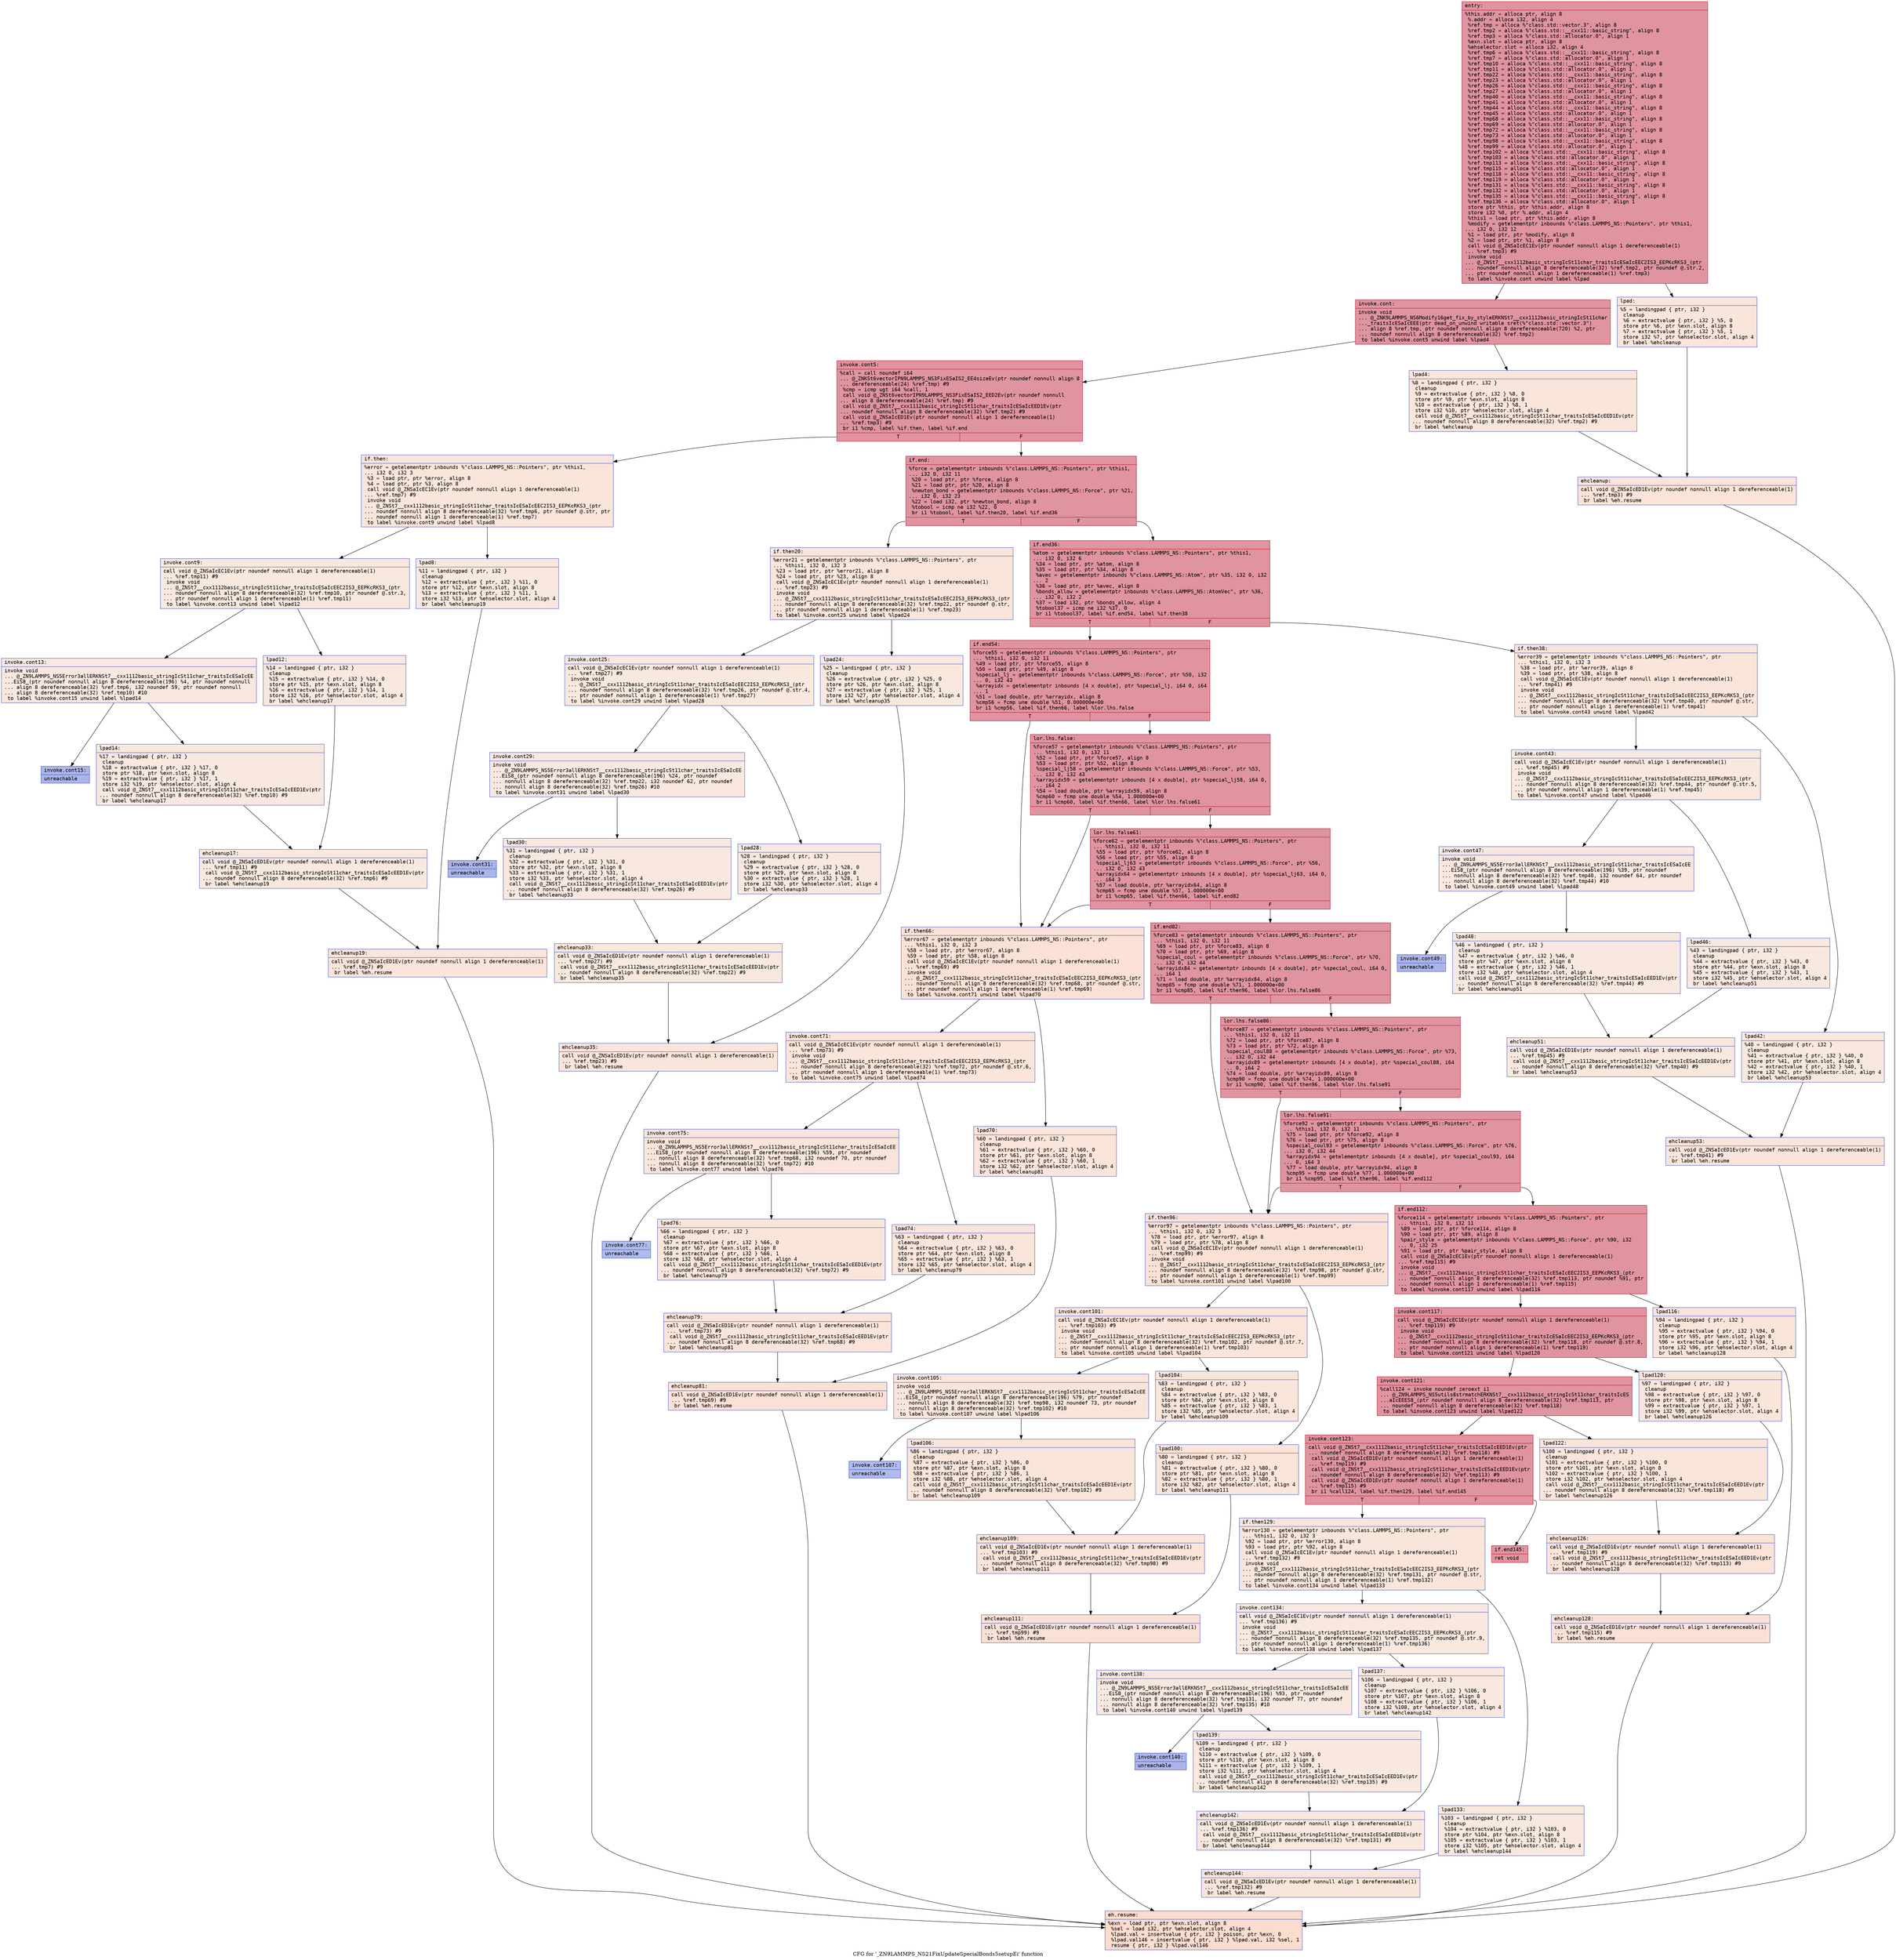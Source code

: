 digraph "CFG for '_ZN9LAMMPS_NS21FixUpdateSpecialBonds5setupEi' function" {
	label="CFG for '_ZN9LAMMPS_NS21FixUpdateSpecialBonds5setupEi' function";

	Node0x55c954ea4320 [shape=record,color="#b70d28ff", style=filled, fillcolor="#b70d2870" fontname="Courier",label="{entry:\l|  %this.addr = alloca ptr, align 8\l  %.addr = alloca i32, align 4\l  %ref.tmp = alloca %\"class.std::vector.3\", align 8\l  %ref.tmp2 = alloca %\"class.std::__cxx11::basic_string\", align 8\l  %ref.tmp3 = alloca %\"class.std::allocator.0\", align 1\l  %exn.slot = alloca ptr, align 8\l  %ehselector.slot = alloca i32, align 4\l  %ref.tmp6 = alloca %\"class.std::__cxx11::basic_string\", align 8\l  %ref.tmp7 = alloca %\"class.std::allocator.0\", align 1\l  %ref.tmp10 = alloca %\"class.std::__cxx11::basic_string\", align 8\l  %ref.tmp11 = alloca %\"class.std::allocator.0\", align 1\l  %ref.tmp22 = alloca %\"class.std::__cxx11::basic_string\", align 8\l  %ref.tmp23 = alloca %\"class.std::allocator.0\", align 1\l  %ref.tmp26 = alloca %\"class.std::__cxx11::basic_string\", align 8\l  %ref.tmp27 = alloca %\"class.std::allocator.0\", align 1\l  %ref.tmp40 = alloca %\"class.std::__cxx11::basic_string\", align 8\l  %ref.tmp41 = alloca %\"class.std::allocator.0\", align 1\l  %ref.tmp44 = alloca %\"class.std::__cxx11::basic_string\", align 8\l  %ref.tmp45 = alloca %\"class.std::allocator.0\", align 1\l  %ref.tmp68 = alloca %\"class.std::__cxx11::basic_string\", align 8\l  %ref.tmp69 = alloca %\"class.std::allocator.0\", align 1\l  %ref.tmp72 = alloca %\"class.std::__cxx11::basic_string\", align 8\l  %ref.tmp73 = alloca %\"class.std::allocator.0\", align 1\l  %ref.tmp98 = alloca %\"class.std::__cxx11::basic_string\", align 8\l  %ref.tmp99 = alloca %\"class.std::allocator.0\", align 1\l  %ref.tmp102 = alloca %\"class.std::__cxx11::basic_string\", align 8\l  %ref.tmp103 = alloca %\"class.std::allocator.0\", align 1\l  %ref.tmp113 = alloca %\"class.std::__cxx11::basic_string\", align 8\l  %ref.tmp115 = alloca %\"class.std::allocator.0\", align 1\l  %ref.tmp118 = alloca %\"class.std::__cxx11::basic_string\", align 8\l  %ref.tmp119 = alloca %\"class.std::allocator.0\", align 1\l  %ref.tmp131 = alloca %\"class.std::__cxx11::basic_string\", align 8\l  %ref.tmp132 = alloca %\"class.std::allocator.0\", align 1\l  %ref.tmp135 = alloca %\"class.std::__cxx11::basic_string\", align 8\l  %ref.tmp136 = alloca %\"class.std::allocator.0\", align 1\l  store ptr %this, ptr %this.addr, align 8\l  store i32 %0, ptr %.addr, align 4\l  %this1 = load ptr, ptr %this.addr, align 8\l  %modify = getelementptr inbounds %\"class.LAMMPS_NS::Pointers\", ptr %this1,\l... i32 0, i32 12\l  %1 = load ptr, ptr %modify, align 8\l  %2 = load ptr, ptr %1, align 8\l  call void @_ZNSaIcEC1Ev(ptr noundef nonnull align 1 dereferenceable(1)\l... %ref.tmp3) #9\l  invoke void\l... @_ZNSt7__cxx1112basic_stringIcSt11char_traitsIcESaIcEEC2IS3_EEPKcRKS3_(ptr\l... noundef nonnull align 8 dereferenceable(32) %ref.tmp2, ptr noundef @.str.2,\l... ptr noundef nonnull align 1 dereferenceable(1) %ref.tmp3)\l          to label %invoke.cont unwind label %lpad\l}"];
	Node0x55c954ea4320 -> Node0x55c954ea6330[tooltip="entry -> invoke.cont\nProbability 100.00%" ];
	Node0x55c954ea4320 -> Node0x55c954ea63b0[tooltip="entry -> lpad\nProbability 0.00%" ];
	Node0x55c954ea6330 [shape=record,color="#b70d28ff", style=filled, fillcolor="#b70d2870" fontname="Courier",label="{invoke.cont:\l|  invoke void\l... @_ZNK9LAMMPS_NS6Modify16get_fix_by_styleERKNSt7__cxx1112basic_stringIcSt11char\l..._traitsIcESaIcEEE(ptr dead_on_unwind writable sret(%\"class.std::vector.3\")\l... align 8 %ref.tmp, ptr noundef nonnull align 8 dereferenceable(720) %2, ptr\l... noundef nonnull align 8 dereferenceable(32) %ref.tmp2)\l          to label %invoke.cont5 unwind label %lpad4\l}"];
	Node0x55c954ea6330 -> Node0x55c954ea62e0[tooltip="invoke.cont -> invoke.cont5\nProbability 100.00%" ];
	Node0x55c954ea6330 -> Node0x55c954ea6710[tooltip="invoke.cont -> lpad4\nProbability 0.00%" ];
	Node0x55c954ea62e0 [shape=record,color="#b70d28ff", style=filled, fillcolor="#b70d2870" fontname="Courier",label="{invoke.cont5:\l|  %call = call noundef i64\l... @_ZNKSt6vectorIPN9LAMMPS_NS3FixESaIS2_EE4sizeEv(ptr noundef nonnull align 8\l... dereferenceable(24) %ref.tmp) #9\l  %cmp = icmp ugt i64 %call, 1\l  call void @_ZNSt6vectorIPN9LAMMPS_NS3FixESaIS2_EED2Ev(ptr noundef nonnull\l... align 8 dereferenceable(24) %ref.tmp) #9\l  call void @_ZNSt7__cxx1112basic_stringIcSt11char_traitsIcESaIcEED1Ev(ptr\l... noundef nonnull align 8 dereferenceable(32) %ref.tmp2) #9\l  call void @_ZNSaIcED1Ev(ptr noundef nonnull align 1 dereferenceable(1)\l... %ref.tmp3) #9\l  br i1 %cmp, label %if.then, label %if.end\l|{<s0>T|<s1>F}}"];
	Node0x55c954ea62e0:s0 -> Node0x55c954ea7120[tooltip="invoke.cont5 -> if.then\nProbability 0.00%" ];
	Node0x55c954ea62e0:s1 -> Node0x55c954ea71d0[tooltip="invoke.cont5 -> if.end\nProbability 100.00%" ];
	Node0x55c954ea7120 [shape=record,color="#3d50c3ff", style=filled, fillcolor="#f4c5ad70" fontname="Courier",label="{if.then:\l|  %error = getelementptr inbounds %\"class.LAMMPS_NS::Pointers\", ptr %this1,\l... i32 0, i32 3\l  %3 = load ptr, ptr %error, align 8\l  %4 = load ptr, ptr %3, align 8\l  call void @_ZNSaIcEC1Ev(ptr noundef nonnull align 1 dereferenceable(1)\l... %ref.tmp7) #9\l  invoke void\l... @_ZNSt7__cxx1112basic_stringIcSt11char_traitsIcESaIcEEC2IS3_EEPKcRKS3_(ptr\l... noundef nonnull align 8 dereferenceable(32) %ref.tmp6, ptr noundef @.str, ptr\l... noundef nonnull align 1 dereferenceable(1) %ref.tmp7)\l          to label %invoke.cont9 unwind label %lpad8\l}"];
	Node0x55c954ea7120 -> Node0x55c954ea76b0[tooltip="if.then -> invoke.cont9\nProbability 50.00%" ];
	Node0x55c954ea7120 -> Node0x55c954ea7d50[tooltip="if.then -> lpad8\nProbability 50.00%" ];
	Node0x55c954ea76b0 [shape=record,color="#3d50c3ff", style=filled, fillcolor="#f2cab570" fontname="Courier",label="{invoke.cont9:\l|  call void @_ZNSaIcEC1Ev(ptr noundef nonnull align 1 dereferenceable(1)\l... %ref.tmp11) #9\l  invoke void\l... @_ZNSt7__cxx1112basic_stringIcSt11char_traitsIcESaIcEEC2IS3_EEPKcRKS3_(ptr\l... noundef nonnull align 8 dereferenceable(32) %ref.tmp10, ptr noundef @.str.3,\l... ptr noundef nonnull align 1 dereferenceable(1) %ref.tmp11)\l          to label %invoke.cont13 unwind label %lpad12\l}"];
	Node0x55c954ea76b0 -> Node0x55c954ea80d0[tooltip="invoke.cont9 -> invoke.cont13\nProbability 50.00%" ];
	Node0x55c954ea76b0 -> Node0x55c954ea8120[tooltip="invoke.cont9 -> lpad12\nProbability 50.00%" ];
	Node0x55c954ea80d0 [shape=record,color="#3d50c3ff", style=filled, fillcolor="#f1ccb870" fontname="Courier",label="{invoke.cont13:\l|  invoke void\l... @_ZN9LAMMPS_NS5Error3allERKNSt7__cxx1112basic_stringIcSt11char_traitsIcESaIcEE\l...EiS8_(ptr noundef nonnull align 8 dereferenceable(196) %4, ptr noundef nonnull\l... align 8 dereferenceable(32) %ref.tmp6, i32 noundef 59, ptr noundef nonnull\l... align 8 dereferenceable(32) %ref.tmp10) #10\l          to label %invoke.cont15 unwind label %lpad14\l}"];
	Node0x55c954ea80d0 -> Node0x55c954ea8080[tooltip="invoke.cont13 -> invoke.cont15\nProbability 0.00%" ];
	Node0x55c954ea80d0 -> Node0x55c954ea8440[tooltip="invoke.cont13 -> lpad14\nProbability 100.00%" ];
	Node0x55c954ea8080 [shape=record,color="#3d50c3ff", style=filled, fillcolor="#4358cb70" fontname="Courier",label="{invoke.cont15:\l|  unreachable\l}"];
	Node0x55c954ea63b0 [shape=record,color="#3d50c3ff", style=filled, fillcolor="#f4c5ad70" fontname="Courier",label="{lpad:\l|  %5 = landingpad \{ ptr, i32 \}\l          cleanup\l  %6 = extractvalue \{ ptr, i32 \} %5, 0\l  store ptr %6, ptr %exn.slot, align 8\l  %7 = extractvalue \{ ptr, i32 \} %5, 1\l  store i32 %7, ptr %ehselector.slot, align 4\l  br label %ehcleanup\l}"];
	Node0x55c954ea63b0 -> Node0x55c954ea8a00[tooltip="lpad -> ehcleanup\nProbability 100.00%" ];
	Node0x55c954ea6710 [shape=record,color="#3d50c3ff", style=filled, fillcolor="#f4c5ad70" fontname="Courier",label="{lpad4:\l|  %8 = landingpad \{ ptr, i32 \}\l          cleanup\l  %9 = extractvalue \{ ptr, i32 \} %8, 0\l  store ptr %9, ptr %exn.slot, align 8\l  %10 = extractvalue \{ ptr, i32 \} %8, 1\l  store i32 %10, ptr %ehselector.slot, align 4\l  call void @_ZNSt7__cxx1112basic_stringIcSt11char_traitsIcESaIcEED1Ev(ptr\l... noundef nonnull align 8 dereferenceable(32) %ref.tmp2) #9\l  br label %ehcleanup\l}"];
	Node0x55c954ea6710 -> Node0x55c954ea8a00[tooltip="lpad4 -> ehcleanup\nProbability 100.00%" ];
	Node0x55c954ea8a00 [shape=record,color="#3d50c3ff", style=filled, fillcolor="#f6bfa670" fontname="Courier",label="{ehcleanup:\l|  call void @_ZNSaIcED1Ev(ptr noundef nonnull align 1 dereferenceable(1)\l... %ref.tmp3) #9\l  br label %eh.resume\l}"];
	Node0x55c954ea8a00 -> Node0x55c954ea8f90[tooltip="ehcleanup -> eh.resume\nProbability 100.00%" ];
	Node0x55c954ea7d50 [shape=record,color="#3d50c3ff", style=filled, fillcolor="#f2cab570" fontname="Courier",label="{lpad8:\l|  %11 = landingpad \{ ptr, i32 \}\l          cleanup\l  %12 = extractvalue \{ ptr, i32 \} %11, 0\l  store ptr %12, ptr %exn.slot, align 8\l  %13 = extractvalue \{ ptr, i32 \} %11, 1\l  store i32 %13, ptr %ehselector.slot, align 4\l  br label %ehcleanup19\l}"];
	Node0x55c954ea7d50 -> Node0x55c954ea92e0[tooltip="lpad8 -> ehcleanup19\nProbability 100.00%" ];
	Node0x55c954ea8120 [shape=record,color="#3d50c3ff", style=filled, fillcolor="#f1ccb870" fontname="Courier",label="{lpad12:\l|  %14 = landingpad \{ ptr, i32 \}\l          cleanup\l  %15 = extractvalue \{ ptr, i32 \} %14, 0\l  store ptr %15, ptr %exn.slot, align 8\l  %16 = extractvalue \{ ptr, i32 \} %14, 1\l  store i32 %16, ptr %ehselector.slot, align 4\l  br label %ehcleanup17\l}"];
	Node0x55c954ea8120 -> Node0x55c954ea9650[tooltip="lpad12 -> ehcleanup17\nProbability 100.00%" ];
	Node0x55c954ea8440 [shape=record,color="#3d50c3ff", style=filled, fillcolor="#f1ccb870" fontname="Courier",label="{lpad14:\l|  %17 = landingpad \{ ptr, i32 \}\l          cleanup\l  %18 = extractvalue \{ ptr, i32 \} %17, 0\l  store ptr %18, ptr %exn.slot, align 8\l  %19 = extractvalue \{ ptr, i32 \} %17, 1\l  store i32 %19, ptr %ehselector.slot, align 4\l  call void @_ZNSt7__cxx1112basic_stringIcSt11char_traitsIcESaIcEED1Ev(ptr\l... noundef nonnull align 8 dereferenceable(32) %ref.tmp10) #9\l  br label %ehcleanup17\l}"];
	Node0x55c954ea8440 -> Node0x55c954ea9650[tooltip="lpad14 -> ehcleanup17\nProbability 100.00%" ];
	Node0x55c954ea9650 [shape=record,color="#3d50c3ff", style=filled, fillcolor="#f2cab570" fontname="Courier",label="{ehcleanup17:\l|  call void @_ZNSaIcED1Ev(ptr noundef nonnull align 1 dereferenceable(1)\l... %ref.tmp11) #9\l  call void @_ZNSt7__cxx1112basic_stringIcSt11char_traitsIcESaIcEED1Ev(ptr\l... noundef nonnull align 8 dereferenceable(32) %ref.tmp6) #9\l  br label %ehcleanup19\l}"];
	Node0x55c954ea9650 -> Node0x55c954ea92e0[tooltip="ehcleanup17 -> ehcleanup19\nProbability 100.00%" ];
	Node0x55c954ea92e0 [shape=record,color="#3d50c3ff", style=filled, fillcolor="#f4c5ad70" fontname="Courier",label="{ehcleanup19:\l|  call void @_ZNSaIcED1Ev(ptr noundef nonnull align 1 dereferenceable(1)\l... %ref.tmp7) #9\l  br label %eh.resume\l}"];
	Node0x55c954ea92e0 -> Node0x55c954ea8f90[tooltip="ehcleanup19 -> eh.resume\nProbability 100.00%" ];
	Node0x55c954ea71d0 [shape=record,color="#b70d28ff", style=filled, fillcolor="#b70d2870" fontname="Courier",label="{if.end:\l|  %force = getelementptr inbounds %\"class.LAMMPS_NS::Pointers\", ptr %this1,\l... i32 0, i32 11\l  %20 = load ptr, ptr %force, align 8\l  %21 = load ptr, ptr %20, align 8\l  %newton_bond = getelementptr inbounds %\"class.LAMMPS_NS::Force\", ptr %21,\l... i32 0, i32 23\l  %22 = load i32, ptr %newton_bond, align 8\l  %tobool = icmp ne i32 %22, 0\l  br i1 %tobool, label %if.then20, label %if.end36\l|{<s0>T|<s1>F}}"];
	Node0x55c954ea71d0:s0 -> Node0x55c954eaa380[tooltip="if.end -> if.then20\nProbability 0.00%" ];
	Node0x55c954ea71d0:s1 -> Node0x55c954eaa400[tooltip="if.end -> if.end36\nProbability 100.00%" ];
	Node0x55c954eaa380 [shape=record,color="#3d50c3ff", style=filled, fillcolor="#f4c5ad70" fontname="Courier",label="{if.then20:\l|  %error21 = getelementptr inbounds %\"class.LAMMPS_NS::Pointers\", ptr\l... %this1, i32 0, i32 3\l  %23 = load ptr, ptr %error21, align 8\l  %24 = load ptr, ptr %23, align 8\l  call void @_ZNSaIcEC1Ev(ptr noundef nonnull align 1 dereferenceable(1)\l... %ref.tmp23) #9\l  invoke void\l... @_ZNSt7__cxx1112basic_stringIcSt11char_traitsIcESaIcEEC2IS3_EEPKcRKS3_(ptr\l... noundef nonnull align 8 dereferenceable(32) %ref.tmp22, ptr noundef @.str,\l... ptr noundef nonnull align 1 dereferenceable(1) %ref.tmp23)\l          to label %invoke.cont25 unwind label %lpad24\l}"];
	Node0x55c954eaa380 -> Node0x55c954eaa890[tooltip="if.then20 -> invoke.cont25\nProbability 50.00%" ];
	Node0x55c954eaa380 -> Node0x55c954eaa910[tooltip="if.then20 -> lpad24\nProbability 50.00%" ];
	Node0x55c954eaa890 [shape=record,color="#3d50c3ff", style=filled, fillcolor="#f2cab570" fontname="Courier",label="{invoke.cont25:\l|  call void @_ZNSaIcEC1Ev(ptr noundef nonnull align 1 dereferenceable(1)\l... %ref.tmp27) #9\l  invoke void\l... @_ZNSt7__cxx1112basic_stringIcSt11char_traitsIcESaIcEEC2IS3_EEPKcRKS3_(ptr\l... noundef nonnull align 8 dereferenceable(32) %ref.tmp26, ptr noundef @.str.4,\l... ptr noundef nonnull align 1 dereferenceable(1) %ref.tmp27)\l          to label %invoke.cont29 unwind label %lpad28\l}"];
	Node0x55c954eaa890 -> Node0x55c954eaac30[tooltip="invoke.cont25 -> invoke.cont29\nProbability 50.00%" ];
	Node0x55c954eaa890 -> Node0x55c954eaac80[tooltip="invoke.cont25 -> lpad28\nProbability 50.00%" ];
	Node0x55c954eaac30 [shape=record,color="#3d50c3ff", style=filled, fillcolor="#f1ccb870" fontname="Courier",label="{invoke.cont29:\l|  invoke void\l... @_ZN9LAMMPS_NS5Error3allERKNSt7__cxx1112basic_stringIcSt11char_traitsIcESaIcEE\l...EiS8_(ptr noundef nonnull align 8 dereferenceable(196) %24, ptr noundef\l... nonnull align 8 dereferenceable(32) %ref.tmp22, i32 noundef 62, ptr noundef\l... nonnull align 8 dereferenceable(32) %ref.tmp26) #10\l          to label %invoke.cont31 unwind label %lpad30\l}"];
	Node0x55c954eaac30 -> Node0x55c954eaabe0[tooltip="invoke.cont29 -> invoke.cont31\nProbability 0.00%" ];
	Node0x55c954eaac30 -> Node0x55c954eaafa0[tooltip="invoke.cont29 -> lpad30\nProbability 100.00%" ];
	Node0x55c954eaabe0 [shape=record,color="#3d50c3ff", style=filled, fillcolor="#4358cb70" fontname="Courier",label="{invoke.cont31:\l|  unreachable\l}"];
	Node0x55c954eaa910 [shape=record,color="#3d50c3ff", style=filled, fillcolor="#f2cab570" fontname="Courier",label="{lpad24:\l|  %25 = landingpad \{ ptr, i32 \}\l          cleanup\l  %26 = extractvalue \{ ptr, i32 \} %25, 0\l  store ptr %26, ptr %exn.slot, align 8\l  %27 = extractvalue \{ ptr, i32 \} %25, 1\l  store i32 %27, ptr %ehselector.slot, align 4\l  br label %ehcleanup35\l}"];
	Node0x55c954eaa910 -> Node0x55c954eab560[tooltip="lpad24 -> ehcleanup35\nProbability 100.00%" ];
	Node0x55c954eaac80 [shape=record,color="#3d50c3ff", style=filled, fillcolor="#f1ccb870" fontname="Courier",label="{lpad28:\l|  %28 = landingpad \{ ptr, i32 \}\l          cleanup\l  %29 = extractvalue \{ ptr, i32 \} %28, 0\l  store ptr %29, ptr %exn.slot, align 8\l  %30 = extractvalue \{ ptr, i32 \} %28, 1\l  store i32 %30, ptr %ehselector.slot, align 4\l  br label %ehcleanup33\l}"];
	Node0x55c954eaac80 -> Node0x55c954eab8b0[tooltip="lpad28 -> ehcleanup33\nProbability 100.00%" ];
	Node0x55c954eaafa0 [shape=record,color="#3d50c3ff", style=filled, fillcolor="#f1ccb870" fontname="Courier",label="{lpad30:\l|  %31 = landingpad \{ ptr, i32 \}\l          cleanup\l  %32 = extractvalue \{ ptr, i32 \} %31, 0\l  store ptr %32, ptr %exn.slot, align 8\l  %33 = extractvalue \{ ptr, i32 \} %31, 1\l  store i32 %33, ptr %ehselector.slot, align 4\l  call void @_ZNSt7__cxx1112basic_stringIcSt11char_traitsIcESaIcEED1Ev(ptr\l... noundef nonnull align 8 dereferenceable(32) %ref.tmp26) #9\l  br label %ehcleanup33\l}"];
	Node0x55c954eaafa0 -> Node0x55c954eab8b0[tooltip="lpad30 -> ehcleanup33\nProbability 100.00%" ];
	Node0x55c954eab8b0 [shape=record,color="#3d50c3ff", style=filled, fillcolor="#f2cab570" fontname="Courier",label="{ehcleanup33:\l|  call void @_ZNSaIcED1Ev(ptr noundef nonnull align 1 dereferenceable(1)\l... %ref.tmp27) #9\l  call void @_ZNSt7__cxx1112basic_stringIcSt11char_traitsIcESaIcEED1Ev(ptr\l... noundef nonnull align 8 dereferenceable(32) %ref.tmp22) #9\l  br label %ehcleanup35\l}"];
	Node0x55c954eab8b0 -> Node0x55c954eab560[tooltip="ehcleanup33 -> ehcleanup35\nProbability 100.00%" ];
	Node0x55c954eab560 [shape=record,color="#3d50c3ff", style=filled, fillcolor="#f4c5ad70" fontname="Courier",label="{ehcleanup35:\l|  call void @_ZNSaIcED1Ev(ptr noundef nonnull align 1 dereferenceable(1)\l... %ref.tmp23) #9\l  br label %eh.resume\l}"];
	Node0x55c954eab560 -> Node0x55c954ea8f90[tooltip="ehcleanup35 -> eh.resume\nProbability 100.00%" ];
	Node0x55c954eaa400 [shape=record,color="#b70d28ff", style=filled, fillcolor="#b70d2870" fontname="Courier",label="{if.end36:\l|  %atom = getelementptr inbounds %\"class.LAMMPS_NS::Pointers\", ptr %this1,\l... i32 0, i32 6\l  %34 = load ptr, ptr %atom, align 8\l  %35 = load ptr, ptr %34, align 8\l  %avec = getelementptr inbounds %\"class.LAMMPS_NS::Atom\", ptr %35, i32 0, i32\l... 2\l  %36 = load ptr, ptr %avec, align 8\l  %bonds_allow = getelementptr inbounds %\"class.LAMMPS_NS::AtomVec\", ptr %36,\l... i32 0, i32 2\l  %37 = load i32, ptr %bonds_allow, align 4\l  %tobool37 = icmp ne i32 %37, 0\l  br i1 %tobool37, label %if.end54, label %if.then38\l|{<s0>T|<s1>F}}"];
	Node0x55c954eaa400:s0 -> Node0x55c954ea2530[tooltip="if.end36 -> if.end54\nProbability 100.00%" ];
	Node0x55c954eaa400:s1 -> Node0x55c954ea25b0[tooltip="if.end36 -> if.then38\nProbability 0.00%" ];
	Node0x55c954ea25b0 [shape=record,color="#3d50c3ff", style=filled, fillcolor="#f4c5ad70" fontname="Courier",label="{if.then38:\l|  %error39 = getelementptr inbounds %\"class.LAMMPS_NS::Pointers\", ptr\l... %this1, i32 0, i32 3\l  %38 = load ptr, ptr %error39, align 8\l  %39 = load ptr, ptr %38, align 8\l  call void @_ZNSaIcEC1Ev(ptr noundef nonnull align 1 dereferenceable(1)\l... %ref.tmp41) #9\l  invoke void\l... @_ZNSt7__cxx1112basic_stringIcSt11char_traitsIcESaIcEEC2IS3_EEPKcRKS3_(ptr\l... noundef nonnull align 8 dereferenceable(32) %ref.tmp40, ptr noundef @.str,\l... ptr noundef nonnull align 1 dereferenceable(1) %ref.tmp41)\l          to label %invoke.cont43 unwind label %lpad42\l}"];
	Node0x55c954ea25b0 -> Node0x55c954eadc30[tooltip="if.then38 -> invoke.cont43\nProbability 50.00%" ];
	Node0x55c954ea25b0 -> Node0x55c954eadcb0[tooltip="if.then38 -> lpad42\nProbability 50.00%" ];
	Node0x55c954eadc30 [shape=record,color="#3d50c3ff", style=filled, fillcolor="#f2cab570" fontname="Courier",label="{invoke.cont43:\l|  call void @_ZNSaIcEC1Ev(ptr noundef nonnull align 1 dereferenceable(1)\l... %ref.tmp45) #9\l  invoke void\l... @_ZNSt7__cxx1112basic_stringIcSt11char_traitsIcESaIcEEC2IS3_EEPKcRKS3_(ptr\l... noundef nonnull align 8 dereferenceable(32) %ref.tmp44, ptr noundef @.str.5,\l... ptr noundef nonnull align 1 dereferenceable(1) %ref.tmp45)\l          to label %invoke.cont47 unwind label %lpad46\l}"];
	Node0x55c954eadc30 -> Node0x55c954eadfd0[tooltip="invoke.cont43 -> invoke.cont47\nProbability 50.00%" ];
	Node0x55c954eadc30 -> Node0x55c954eae020[tooltip="invoke.cont43 -> lpad46\nProbability 50.00%" ];
	Node0x55c954eadfd0 [shape=record,color="#3d50c3ff", style=filled, fillcolor="#f1ccb870" fontname="Courier",label="{invoke.cont47:\l|  invoke void\l... @_ZN9LAMMPS_NS5Error3allERKNSt7__cxx1112basic_stringIcSt11char_traitsIcESaIcEE\l...EiS8_(ptr noundef nonnull align 8 dereferenceable(196) %39, ptr noundef\l... nonnull align 8 dereferenceable(32) %ref.tmp40, i32 noundef 64, ptr noundef\l... nonnull align 8 dereferenceable(32) %ref.tmp44) #10\l          to label %invoke.cont49 unwind label %lpad48\l}"];
	Node0x55c954eadfd0 -> Node0x55c954eadf80[tooltip="invoke.cont47 -> invoke.cont49\nProbability 0.00%" ];
	Node0x55c954eadfd0 -> Node0x55c954eae2e0[tooltip="invoke.cont47 -> lpad48\nProbability 100.00%" ];
	Node0x55c954eadf80 [shape=record,color="#3d50c3ff", style=filled, fillcolor="#4358cb70" fontname="Courier",label="{invoke.cont49:\l|  unreachable\l}"];
	Node0x55c954eadcb0 [shape=record,color="#3d50c3ff", style=filled, fillcolor="#f2cab570" fontname="Courier",label="{lpad42:\l|  %40 = landingpad \{ ptr, i32 \}\l          cleanup\l  %41 = extractvalue \{ ptr, i32 \} %40, 0\l  store ptr %41, ptr %exn.slot, align 8\l  %42 = extractvalue \{ ptr, i32 \} %40, 1\l  store i32 %42, ptr %ehselector.slot, align 4\l  br label %ehcleanup53\l}"];
	Node0x55c954eadcb0 -> Node0x55c954eae8a0[tooltip="lpad42 -> ehcleanup53\nProbability 100.00%" ];
	Node0x55c954eae020 [shape=record,color="#3d50c3ff", style=filled, fillcolor="#f1ccb870" fontname="Courier",label="{lpad46:\l|  %43 = landingpad \{ ptr, i32 \}\l          cleanup\l  %44 = extractvalue \{ ptr, i32 \} %43, 0\l  store ptr %44, ptr %exn.slot, align 8\l  %45 = extractvalue \{ ptr, i32 \} %43, 1\l  store i32 %45, ptr %ehselector.slot, align 4\l  br label %ehcleanup51\l}"];
	Node0x55c954eae020 -> Node0x55c954eaebf0[tooltip="lpad46 -> ehcleanup51\nProbability 100.00%" ];
	Node0x55c954eae2e0 [shape=record,color="#3d50c3ff", style=filled, fillcolor="#f1ccb870" fontname="Courier",label="{lpad48:\l|  %46 = landingpad \{ ptr, i32 \}\l          cleanup\l  %47 = extractvalue \{ ptr, i32 \} %46, 0\l  store ptr %47, ptr %exn.slot, align 8\l  %48 = extractvalue \{ ptr, i32 \} %46, 1\l  store i32 %48, ptr %ehselector.slot, align 4\l  call void @_ZNSt7__cxx1112basic_stringIcSt11char_traitsIcESaIcEED1Ev(ptr\l... noundef nonnull align 8 dereferenceable(32) %ref.tmp44) #9\l  br label %ehcleanup51\l}"];
	Node0x55c954eae2e0 -> Node0x55c954eaebf0[tooltip="lpad48 -> ehcleanup51\nProbability 100.00%" ];
	Node0x55c954eaebf0 [shape=record,color="#3d50c3ff", style=filled, fillcolor="#f2cab570" fontname="Courier",label="{ehcleanup51:\l|  call void @_ZNSaIcED1Ev(ptr noundef nonnull align 1 dereferenceable(1)\l... %ref.tmp45) #9\l  call void @_ZNSt7__cxx1112basic_stringIcSt11char_traitsIcESaIcEED1Ev(ptr\l... noundef nonnull align 8 dereferenceable(32) %ref.tmp40) #9\l  br label %ehcleanup53\l}"];
	Node0x55c954eaebf0 -> Node0x55c954eae8a0[tooltip="ehcleanup51 -> ehcleanup53\nProbability 100.00%" ];
	Node0x55c954eae8a0 [shape=record,color="#3d50c3ff", style=filled, fillcolor="#f4c5ad70" fontname="Courier",label="{ehcleanup53:\l|  call void @_ZNSaIcED1Ev(ptr noundef nonnull align 1 dereferenceable(1)\l... %ref.tmp41) #9\l  br label %eh.resume\l}"];
	Node0x55c954eae8a0 -> Node0x55c954ea8f90[tooltip="ehcleanup53 -> eh.resume\nProbability 100.00%" ];
	Node0x55c954ea2530 [shape=record,color="#b70d28ff", style=filled, fillcolor="#b70d2870" fontname="Courier",label="{if.end54:\l|  %force55 = getelementptr inbounds %\"class.LAMMPS_NS::Pointers\", ptr\l... %this1, i32 0, i32 11\l  %49 = load ptr, ptr %force55, align 8\l  %50 = load ptr, ptr %49, align 8\l  %special_lj = getelementptr inbounds %\"class.LAMMPS_NS::Force\", ptr %50, i32\l... 0, i32 43\l  %arrayidx = getelementptr inbounds [4 x double], ptr %special_lj, i64 0, i64\l... 1\l  %51 = load double, ptr %arrayidx, align 8\l  %cmp56 = fcmp une double %51, 0.000000e+00\l  br i1 %cmp56, label %if.then66, label %lor.lhs.false\l|{<s0>T|<s1>F}}"];
	Node0x55c954ea2530:s0 -> Node0x55c954eb0c30[tooltip="if.end54 -> if.then66\nProbability 0.00%" ];
	Node0x55c954ea2530:s1 -> Node0x55c954eb0cb0[tooltip="if.end54 -> lor.lhs.false\nProbability 100.00%" ];
	Node0x55c954eb0cb0 [shape=record,color="#b70d28ff", style=filled, fillcolor="#b70d2870" fontname="Courier",label="{lor.lhs.false:\l|  %force57 = getelementptr inbounds %\"class.LAMMPS_NS::Pointers\", ptr\l... %this1, i32 0, i32 11\l  %52 = load ptr, ptr %force57, align 8\l  %53 = load ptr, ptr %52, align 8\l  %special_lj58 = getelementptr inbounds %\"class.LAMMPS_NS::Force\", ptr %53,\l... i32 0, i32 43\l  %arrayidx59 = getelementptr inbounds [4 x double], ptr %special_lj58, i64 0,\l... i64 2\l  %54 = load double, ptr %arrayidx59, align 8\l  %cmp60 = fcmp une double %54, 1.000000e+00\l  br i1 %cmp60, label %if.then66, label %lor.lhs.false61\l|{<s0>T|<s1>F}}"];
	Node0x55c954eb0cb0:s0 -> Node0x55c954eb0c30[tooltip="lor.lhs.false -> if.then66\nProbability 0.00%" ];
	Node0x55c954eb0cb0:s1 -> Node0x55c954ea7730[tooltip="lor.lhs.false -> lor.lhs.false61\nProbability 100.00%" ];
	Node0x55c954ea7730 [shape=record,color="#b70d28ff", style=filled, fillcolor="#b70d2870" fontname="Courier",label="{lor.lhs.false61:\l|  %force62 = getelementptr inbounds %\"class.LAMMPS_NS::Pointers\", ptr\l... %this1, i32 0, i32 11\l  %55 = load ptr, ptr %force62, align 8\l  %56 = load ptr, ptr %55, align 8\l  %special_lj63 = getelementptr inbounds %\"class.LAMMPS_NS::Force\", ptr %56,\l... i32 0, i32 43\l  %arrayidx64 = getelementptr inbounds [4 x double], ptr %special_lj63, i64 0,\l... i64 3\l  %57 = load double, ptr %arrayidx64, align 8\l  %cmp65 = fcmp une double %57, 1.000000e+00\l  br i1 %cmp65, label %if.then66, label %if.end82\l|{<s0>T|<s1>F}}"];
	Node0x55c954ea7730:s0 -> Node0x55c954eb0c30[tooltip="lor.lhs.false61 -> if.then66\nProbability 0.00%" ];
	Node0x55c954ea7730:s1 -> Node0x55c954ea7cf0[tooltip="lor.lhs.false61 -> if.end82\nProbability 100.00%" ];
	Node0x55c954eb0c30 [shape=record,color="#3d50c3ff", style=filled, fillcolor="#f7bca170" fontname="Courier",label="{if.then66:\l|  %error67 = getelementptr inbounds %\"class.LAMMPS_NS::Pointers\", ptr\l... %this1, i32 0, i32 3\l  %58 = load ptr, ptr %error67, align 8\l  %59 = load ptr, ptr %58, align 8\l  call void @_ZNSaIcEC1Ev(ptr noundef nonnull align 1 dereferenceable(1)\l... %ref.tmp69) #9\l  invoke void\l... @_ZNSt7__cxx1112basic_stringIcSt11char_traitsIcESaIcEEC2IS3_EEPKcRKS3_(ptr\l... noundef nonnull align 8 dereferenceable(32) %ref.tmp68, ptr noundef @.str,\l... ptr noundef nonnull align 1 dereferenceable(1) %ref.tmp69)\l          to label %invoke.cont71 unwind label %lpad70\l}"];
	Node0x55c954eb0c30 -> Node0x55c954eb2400[tooltip="if.then66 -> invoke.cont71\nProbability 50.00%" ];
	Node0x55c954eb0c30 -> Node0x55c954eb2480[tooltip="if.then66 -> lpad70\nProbability 50.00%" ];
	Node0x55c954eb2400 [shape=record,color="#3d50c3ff", style=filled, fillcolor="#f5c1a970" fontname="Courier",label="{invoke.cont71:\l|  call void @_ZNSaIcEC1Ev(ptr noundef nonnull align 1 dereferenceable(1)\l... %ref.tmp73) #9\l  invoke void\l... @_ZNSt7__cxx1112basic_stringIcSt11char_traitsIcESaIcEEC2IS3_EEPKcRKS3_(ptr\l... noundef nonnull align 8 dereferenceable(32) %ref.tmp72, ptr noundef @.str.6,\l... ptr noundef nonnull align 1 dereferenceable(1) %ref.tmp73)\l          to label %invoke.cont75 unwind label %lpad74\l}"];
	Node0x55c954eb2400 -> Node0x55c954eb27a0[tooltip="invoke.cont71 -> invoke.cont75\nProbability 50.00%" ];
	Node0x55c954eb2400 -> Node0x55c954eb27f0[tooltip="invoke.cont71 -> lpad74\nProbability 50.00%" ];
	Node0x55c954eb27a0 [shape=record,color="#3d50c3ff", style=filled, fillcolor="#f4c5ad70" fontname="Courier",label="{invoke.cont75:\l|  invoke void\l... @_ZN9LAMMPS_NS5Error3allERKNSt7__cxx1112basic_stringIcSt11char_traitsIcESaIcEE\l...EiS8_(ptr noundef nonnull align 8 dereferenceable(196) %59, ptr noundef\l... nonnull align 8 dereferenceable(32) %ref.tmp68, i32 noundef 70, ptr noundef\l... nonnull align 8 dereferenceable(32) %ref.tmp72) #10\l          to label %invoke.cont77 unwind label %lpad76\l}"];
	Node0x55c954eb27a0 -> Node0x55c954eb2750[tooltip="invoke.cont75 -> invoke.cont77\nProbability 0.00%" ];
	Node0x55c954eb27a0 -> Node0x55c954eb2ab0[tooltip="invoke.cont75 -> lpad76\nProbability 100.00%" ];
	Node0x55c954eb2750 [shape=record,color="#3d50c3ff", style=filled, fillcolor="#4c66d670" fontname="Courier",label="{invoke.cont77:\l|  unreachable\l}"];
	Node0x55c954eb2480 [shape=record,color="#3d50c3ff", style=filled, fillcolor="#f5c1a970" fontname="Courier",label="{lpad70:\l|  %60 = landingpad \{ ptr, i32 \}\l          cleanup\l  %61 = extractvalue \{ ptr, i32 \} %60, 0\l  store ptr %61, ptr %exn.slot, align 8\l  %62 = extractvalue \{ ptr, i32 \} %60, 1\l  store i32 %62, ptr %ehselector.slot, align 4\l  br label %ehcleanup81\l}"];
	Node0x55c954eb2480 -> Node0x55c954eb3070[tooltip="lpad70 -> ehcleanup81\nProbability 100.00%" ];
	Node0x55c954eb27f0 [shape=record,color="#3d50c3ff", style=filled, fillcolor="#f4c5ad70" fontname="Courier",label="{lpad74:\l|  %63 = landingpad \{ ptr, i32 \}\l          cleanup\l  %64 = extractvalue \{ ptr, i32 \} %63, 0\l  store ptr %64, ptr %exn.slot, align 8\l  %65 = extractvalue \{ ptr, i32 \} %63, 1\l  store i32 %65, ptr %ehselector.slot, align 4\l  br label %ehcleanup79\l}"];
	Node0x55c954eb27f0 -> Node0x55c954eb33c0[tooltip="lpad74 -> ehcleanup79\nProbability 100.00%" ];
	Node0x55c954eb2ab0 [shape=record,color="#3d50c3ff", style=filled, fillcolor="#f4c5ad70" fontname="Courier",label="{lpad76:\l|  %66 = landingpad \{ ptr, i32 \}\l          cleanup\l  %67 = extractvalue \{ ptr, i32 \} %66, 0\l  store ptr %67, ptr %exn.slot, align 8\l  %68 = extractvalue \{ ptr, i32 \} %66, 1\l  store i32 %68, ptr %ehselector.slot, align 4\l  call void @_ZNSt7__cxx1112basic_stringIcSt11char_traitsIcESaIcEED1Ev(ptr\l... noundef nonnull align 8 dereferenceable(32) %ref.tmp72) #9\l  br label %ehcleanup79\l}"];
	Node0x55c954eb2ab0 -> Node0x55c954eb33c0[tooltip="lpad76 -> ehcleanup79\nProbability 100.00%" ];
	Node0x55c954eb33c0 [shape=record,color="#3d50c3ff", style=filled, fillcolor="#f5c1a970" fontname="Courier",label="{ehcleanup79:\l|  call void @_ZNSaIcED1Ev(ptr noundef nonnull align 1 dereferenceable(1)\l... %ref.tmp73) #9\l  call void @_ZNSt7__cxx1112basic_stringIcSt11char_traitsIcESaIcEED1Ev(ptr\l... noundef nonnull align 8 dereferenceable(32) %ref.tmp68) #9\l  br label %ehcleanup81\l}"];
	Node0x55c954eb33c0 -> Node0x55c954eb3070[tooltip="ehcleanup79 -> ehcleanup81\nProbability 100.00%" ];
	Node0x55c954eb3070 [shape=record,color="#3d50c3ff", style=filled, fillcolor="#f7bca170" fontname="Courier",label="{ehcleanup81:\l|  call void @_ZNSaIcED1Ev(ptr noundef nonnull align 1 dereferenceable(1)\l... %ref.tmp69) #9\l  br label %eh.resume\l}"];
	Node0x55c954eb3070 -> Node0x55c954ea8f90[tooltip="ehcleanup81 -> eh.resume\nProbability 100.00%" ];
	Node0x55c954ea7cf0 [shape=record,color="#b70d28ff", style=filled, fillcolor="#b70d2870" fontname="Courier",label="{if.end82:\l|  %force83 = getelementptr inbounds %\"class.LAMMPS_NS::Pointers\", ptr\l... %this1, i32 0, i32 11\l  %69 = load ptr, ptr %force83, align 8\l  %70 = load ptr, ptr %69, align 8\l  %special_coul = getelementptr inbounds %\"class.LAMMPS_NS::Force\", ptr %70,\l... i32 0, i32 44\l  %arrayidx84 = getelementptr inbounds [4 x double], ptr %special_coul, i64 0,\l... i64 1\l  %71 = load double, ptr %arrayidx84, align 8\l  %cmp85 = fcmp une double %71, 1.000000e+00\l  br i1 %cmp85, label %if.then96, label %lor.lhs.false86\l|{<s0>T|<s1>F}}"];
	Node0x55c954ea7cf0:s0 -> Node0x55c954eb41b0[tooltip="if.end82 -> if.then96\nProbability 0.00%" ];
	Node0x55c954ea7cf0:s1 -> Node0x55c954eb4230[tooltip="if.end82 -> lor.lhs.false86\nProbability 100.00%" ];
	Node0x55c954eb4230 [shape=record,color="#b70d28ff", style=filled, fillcolor="#b70d2870" fontname="Courier",label="{lor.lhs.false86:\l|  %force87 = getelementptr inbounds %\"class.LAMMPS_NS::Pointers\", ptr\l... %this1, i32 0, i32 11\l  %72 = load ptr, ptr %force87, align 8\l  %73 = load ptr, ptr %72, align 8\l  %special_coul88 = getelementptr inbounds %\"class.LAMMPS_NS::Force\", ptr %73,\l... i32 0, i32 44\l  %arrayidx89 = getelementptr inbounds [4 x double], ptr %special_coul88, i64\l... 0, i64 2\l  %74 = load double, ptr %arrayidx89, align 8\l  %cmp90 = fcmp une double %74, 1.000000e+00\l  br i1 %cmp90, label %if.then96, label %lor.lhs.false91\l|{<s0>T|<s1>F}}"];
	Node0x55c954eb4230:s0 -> Node0x55c954eb41b0[tooltip="lor.lhs.false86 -> if.then96\nProbability 0.00%" ];
	Node0x55c954eb4230:s1 -> Node0x55c954eb4850[tooltip="lor.lhs.false86 -> lor.lhs.false91\nProbability 100.00%" ];
	Node0x55c954eb4850 [shape=record,color="#b70d28ff", style=filled, fillcolor="#b70d2870" fontname="Courier",label="{lor.lhs.false91:\l|  %force92 = getelementptr inbounds %\"class.LAMMPS_NS::Pointers\", ptr\l... %this1, i32 0, i32 11\l  %75 = load ptr, ptr %force92, align 8\l  %76 = load ptr, ptr %75, align 8\l  %special_coul93 = getelementptr inbounds %\"class.LAMMPS_NS::Force\", ptr %76,\l... i32 0, i32 44\l  %arrayidx94 = getelementptr inbounds [4 x double], ptr %special_coul93, i64\l... 0, i64 3\l  %77 = load double, ptr %arrayidx94, align 8\l  %cmp95 = fcmp une double %77, 1.000000e+00\l  br i1 %cmp95, label %if.then96, label %if.end112\l|{<s0>T|<s1>F}}"];
	Node0x55c954eb4850:s0 -> Node0x55c954eb41b0[tooltip="lor.lhs.false91 -> if.then96\nProbability 0.00%" ];
	Node0x55c954eb4850:s1 -> Node0x55c954eb4e70[tooltip="lor.lhs.false91 -> if.end112\nProbability 100.00%" ];
	Node0x55c954eb41b0 [shape=record,color="#3d50c3ff", style=filled, fillcolor="#f7bca170" fontname="Courier",label="{if.then96:\l|  %error97 = getelementptr inbounds %\"class.LAMMPS_NS::Pointers\", ptr\l... %this1, i32 0, i32 3\l  %78 = load ptr, ptr %error97, align 8\l  %79 = load ptr, ptr %78, align 8\l  call void @_ZNSaIcEC1Ev(ptr noundef nonnull align 1 dereferenceable(1)\l... %ref.tmp99) #9\l  invoke void\l... @_ZNSt7__cxx1112basic_stringIcSt11char_traitsIcESaIcEEC2IS3_EEPKcRKS3_(ptr\l... noundef nonnull align 8 dereferenceable(32) %ref.tmp98, ptr noundef @.str,\l... ptr noundef nonnull align 1 dereferenceable(1) %ref.tmp99)\l          to label %invoke.cont101 unwind label %lpad100\l}"];
	Node0x55c954eb41b0 -> Node0x55c954eb5300[tooltip="if.then96 -> invoke.cont101\nProbability 50.00%" ];
	Node0x55c954eb41b0 -> Node0x55c954eb5380[tooltip="if.then96 -> lpad100\nProbability 50.00%" ];
	Node0x55c954eb5300 [shape=record,color="#3d50c3ff", style=filled, fillcolor="#f5c1a970" fontname="Courier",label="{invoke.cont101:\l|  call void @_ZNSaIcEC1Ev(ptr noundef nonnull align 1 dereferenceable(1)\l... %ref.tmp103) #9\l  invoke void\l... @_ZNSt7__cxx1112basic_stringIcSt11char_traitsIcESaIcEEC2IS3_EEPKcRKS3_(ptr\l... noundef nonnull align 8 dereferenceable(32) %ref.tmp102, ptr noundef @.str.7,\l... ptr noundef nonnull align 1 dereferenceable(1) %ref.tmp103)\l          to label %invoke.cont105 unwind label %lpad104\l}"];
	Node0x55c954eb5300 -> Node0x55c954eb56a0[tooltip="invoke.cont101 -> invoke.cont105\nProbability 50.00%" ];
	Node0x55c954eb5300 -> Node0x55c954eb56f0[tooltip="invoke.cont101 -> lpad104\nProbability 50.00%" ];
	Node0x55c954eb56a0 [shape=record,color="#3d50c3ff", style=filled, fillcolor="#f4c5ad70" fontname="Courier",label="{invoke.cont105:\l|  invoke void\l... @_ZN9LAMMPS_NS5Error3allERKNSt7__cxx1112basic_stringIcSt11char_traitsIcESaIcEE\l...EiS8_(ptr noundef nonnull align 8 dereferenceable(196) %79, ptr noundef\l... nonnull align 8 dereferenceable(32) %ref.tmp98, i32 noundef 73, ptr noundef\l... nonnull align 8 dereferenceable(32) %ref.tmp102) #10\l          to label %invoke.cont107 unwind label %lpad106\l}"];
	Node0x55c954eb56a0 -> Node0x55c954eb5650[tooltip="invoke.cont105 -> invoke.cont107\nProbability 0.00%" ];
	Node0x55c954eb56a0 -> Node0x55c954eb59b0[tooltip="invoke.cont105 -> lpad106\nProbability 100.00%" ];
	Node0x55c954eb5650 [shape=record,color="#3d50c3ff", style=filled, fillcolor="#4c66d670" fontname="Courier",label="{invoke.cont107:\l|  unreachable\l}"];
	Node0x55c954eb5380 [shape=record,color="#3d50c3ff", style=filled, fillcolor="#f5c1a970" fontname="Courier",label="{lpad100:\l|  %80 = landingpad \{ ptr, i32 \}\l          cleanup\l  %81 = extractvalue \{ ptr, i32 \} %80, 0\l  store ptr %81, ptr %exn.slot, align 8\l  %82 = extractvalue \{ ptr, i32 \} %80, 1\l  store i32 %82, ptr %ehselector.slot, align 4\l  br label %ehcleanup111\l}"];
	Node0x55c954eb5380 -> Node0x55c954eb5f70[tooltip="lpad100 -> ehcleanup111\nProbability 100.00%" ];
	Node0x55c954eb56f0 [shape=record,color="#3d50c3ff", style=filled, fillcolor="#f4c5ad70" fontname="Courier",label="{lpad104:\l|  %83 = landingpad \{ ptr, i32 \}\l          cleanup\l  %84 = extractvalue \{ ptr, i32 \} %83, 0\l  store ptr %84, ptr %exn.slot, align 8\l  %85 = extractvalue \{ ptr, i32 \} %83, 1\l  store i32 %85, ptr %ehselector.slot, align 4\l  br label %ehcleanup109\l}"];
	Node0x55c954eb56f0 -> Node0x55c954eb62c0[tooltip="lpad104 -> ehcleanup109\nProbability 100.00%" ];
	Node0x55c954eb59b0 [shape=record,color="#3d50c3ff", style=filled, fillcolor="#f4c5ad70" fontname="Courier",label="{lpad106:\l|  %86 = landingpad \{ ptr, i32 \}\l          cleanup\l  %87 = extractvalue \{ ptr, i32 \} %86, 0\l  store ptr %87, ptr %exn.slot, align 8\l  %88 = extractvalue \{ ptr, i32 \} %86, 1\l  store i32 %88, ptr %ehselector.slot, align 4\l  call void @_ZNSt7__cxx1112basic_stringIcSt11char_traitsIcESaIcEED1Ev(ptr\l... noundef nonnull align 8 dereferenceable(32) %ref.tmp102) #9\l  br label %ehcleanup109\l}"];
	Node0x55c954eb59b0 -> Node0x55c954eb62c0[tooltip="lpad106 -> ehcleanup109\nProbability 100.00%" ];
	Node0x55c954eb62c0 [shape=record,color="#3d50c3ff", style=filled, fillcolor="#f5c1a970" fontname="Courier",label="{ehcleanup109:\l|  call void @_ZNSaIcED1Ev(ptr noundef nonnull align 1 dereferenceable(1)\l... %ref.tmp103) #9\l  call void @_ZNSt7__cxx1112basic_stringIcSt11char_traitsIcESaIcEED1Ev(ptr\l... noundef nonnull align 8 dereferenceable(32) %ref.tmp98) #9\l  br label %ehcleanup111\l}"];
	Node0x55c954eb62c0 -> Node0x55c954eb5f70[tooltip="ehcleanup109 -> ehcleanup111\nProbability 100.00%" ];
	Node0x55c954eb5f70 [shape=record,color="#3d50c3ff", style=filled, fillcolor="#f7bca170" fontname="Courier",label="{ehcleanup111:\l|  call void @_ZNSaIcED1Ev(ptr noundef nonnull align 1 dereferenceable(1)\l... %ref.tmp99) #9\l  br label %eh.resume\l}"];
	Node0x55c954eb5f70 -> Node0x55c954ea8f90[tooltip="ehcleanup111 -> eh.resume\nProbability 100.00%" ];
	Node0x55c954eb4e70 [shape=record,color="#b70d28ff", style=filled, fillcolor="#b70d2870" fontname="Courier",label="{if.end112:\l|  %force114 = getelementptr inbounds %\"class.LAMMPS_NS::Pointers\", ptr\l... %this1, i32 0, i32 11\l  %89 = load ptr, ptr %force114, align 8\l  %90 = load ptr, ptr %89, align 8\l  %pair_style = getelementptr inbounds %\"class.LAMMPS_NS::Force\", ptr %90, i32\l... 0, i32 25\l  %91 = load ptr, ptr %pair_style, align 8\l  call void @_ZNSaIcEC1Ev(ptr noundef nonnull align 1 dereferenceable(1)\l... %ref.tmp115) #9\l  invoke void\l... @_ZNSt7__cxx1112basic_stringIcSt11char_traitsIcESaIcEEC2IS3_EEPKcRKS3_(ptr\l... noundef nonnull align 8 dereferenceable(32) %ref.tmp113, ptr noundef %91, ptr\l... noundef nonnull align 1 dereferenceable(1) %ref.tmp115)\l          to label %invoke.cont117 unwind label %lpad116\l}"];
	Node0x55c954eb4e70 -> Node0x55c954eb70a0[tooltip="if.end112 -> invoke.cont117\nProbability 100.00%" ];
	Node0x55c954eb4e70 -> Node0x55c954eb7120[tooltip="if.end112 -> lpad116\nProbability 0.00%" ];
	Node0x55c954eb70a0 [shape=record,color="#b70d28ff", style=filled, fillcolor="#b70d2870" fontname="Courier",label="{invoke.cont117:\l|  call void @_ZNSaIcEC1Ev(ptr noundef nonnull align 1 dereferenceable(1)\l... %ref.tmp119) #9\l  invoke void\l... @_ZNSt7__cxx1112basic_stringIcSt11char_traitsIcESaIcEEC2IS3_EEPKcRKS3_(ptr\l... noundef nonnull align 8 dereferenceable(32) %ref.tmp118, ptr noundef @.str.8,\l... ptr noundef nonnull align 1 dereferenceable(1) %ref.tmp119)\l          to label %invoke.cont121 unwind label %lpad120\l}"];
	Node0x55c954eb70a0 -> Node0x55c954eb7440[tooltip="invoke.cont117 -> invoke.cont121\nProbability 100.00%" ];
	Node0x55c954eb70a0 -> Node0x55c954eb7490[tooltip="invoke.cont117 -> lpad120\nProbability 0.00%" ];
	Node0x55c954eb7440 [shape=record,color="#b70d28ff", style=filled, fillcolor="#b70d2870" fontname="Courier",label="{invoke.cont121:\l|  %call124 = invoke noundef zeroext i1\l... @_ZN9LAMMPS_NS5utils8strmatchERKNSt7__cxx1112basic_stringIcSt11char_traitsIcES\l...aIcEEES8_(ptr noundef nonnull align 8 dereferenceable(32) %ref.tmp113, ptr\l... noundef nonnull align 8 dereferenceable(32) %ref.tmp118)\l          to label %invoke.cont123 unwind label %lpad122\l}"];
	Node0x55c954eb7440 -> Node0x55c954eb73f0[tooltip="invoke.cont121 -> invoke.cont123\nProbability 100.00%" ];
	Node0x55c954eb7440 -> Node0x55c954eb76c0[tooltip="invoke.cont121 -> lpad122\nProbability 0.00%" ];
	Node0x55c954eb73f0 [shape=record,color="#b70d28ff", style=filled, fillcolor="#b70d2870" fontname="Courier",label="{invoke.cont123:\l|  call void @_ZNSt7__cxx1112basic_stringIcSt11char_traitsIcESaIcEED1Ev(ptr\l... noundef nonnull align 8 dereferenceable(32) %ref.tmp118) #9\l  call void @_ZNSaIcED1Ev(ptr noundef nonnull align 1 dereferenceable(1)\l... %ref.tmp119) #9\l  call void @_ZNSt7__cxx1112basic_stringIcSt11char_traitsIcESaIcEED1Ev(ptr\l... noundef nonnull align 8 dereferenceable(32) %ref.tmp113) #9\l  call void @_ZNSaIcED1Ev(ptr noundef nonnull align 1 dereferenceable(1)\l... %ref.tmp115) #9\l  br i1 %call124, label %if.then129, label %if.end145\l|{<s0>T|<s1>F}}"];
	Node0x55c954eb73f0:s0 -> Node0x55c954eb7eb0[tooltip="invoke.cont123 -> if.then129\nProbability 0.00%" ];
	Node0x55c954eb73f0:s1 -> Node0x55c954eb7f30[tooltip="invoke.cont123 -> if.end145\nProbability 100.00%" ];
	Node0x55c954eb7eb0 [shape=record,color="#3d50c3ff", style=filled, fillcolor="#f4c5ad70" fontname="Courier",label="{if.then129:\l|  %error130 = getelementptr inbounds %\"class.LAMMPS_NS::Pointers\", ptr\l... %this1, i32 0, i32 3\l  %92 = load ptr, ptr %error130, align 8\l  %93 = load ptr, ptr %92, align 8\l  call void @_ZNSaIcEC1Ev(ptr noundef nonnull align 1 dereferenceable(1)\l... %ref.tmp132) #9\l  invoke void\l... @_ZNSt7__cxx1112basic_stringIcSt11char_traitsIcESaIcEEC2IS3_EEPKcRKS3_(ptr\l... noundef nonnull align 8 dereferenceable(32) %ref.tmp131, ptr noundef @.str,\l... ptr noundef nonnull align 1 dereferenceable(1) %ref.tmp132)\l          to label %invoke.cont134 unwind label %lpad133\l}"];
	Node0x55c954eb7eb0 -> Node0x55c954eb83b0[tooltip="if.then129 -> invoke.cont134\nProbability 50.00%" ];
	Node0x55c954eb7eb0 -> Node0x55c954eb8430[tooltip="if.then129 -> lpad133\nProbability 50.00%" ];
	Node0x55c954eb83b0 [shape=record,color="#3d50c3ff", style=filled, fillcolor="#f2cab570" fontname="Courier",label="{invoke.cont134:\l|  call void @_ZNSaIcEC1Ev(ptr noundef nonnull align 1 dereferenceable(1)\l... %ref.tmp136) #9\l  invoke void\l... @_ZNSt7__cxx1112basic_stringIcSt11char_traitsIcESaIcEEC2IS3_EEPKcRKS3_(ptr\l... noundef nonnull align 8 dereferenceable(32) %ref.tmp135, ptr noundef @.str.9,\l... ptr noundef nonnull align 1 dereferenceable(1) %ref.tmp136)\l          to label %invoke.cont138 unwind label %lpad137\l}"];
	Node0x55c954eb83b0 -> Node0x55c954eb87b0[tooltip="invoke.cont134 -> invoke.cont138\nProbability 50.00%" ];
	Node0x55c954eb83b0 -> Node0x55c954eb8800[tooltip="invoke.cont134 -> lpad137\nProbability 50.00%" ];
	Node0x55c954eb87b0 [shape=record,color="#3d50c3ff", style=filled, fillcolor="#f1ccb870" fontname="Courier",label="{invoke.cont138:\l|  invoke void\l... @_ZN9LAMMPS_NS5Error3allERKNSt7__cxx1112basic_stringIcSt11char_traitsIcESaIcEE\l...EiS8_(ptr noundef nonnull align 8 dereferenceable(196) %93, ptr noundef\l... nonnull align 8 dereferenceable(32) %ref.tmp131, i32 noundef 77, ptr noundef\l... nonnull align 8 dereferenceable(32) %ref.tmp135) #10\l          to label %invoke.cont140 unwind label %lpad139\l}"];
	Node0x55c954eb87b0 -> Node0x55c954eb8760[tooltip="invoke.cont138 -> invoke.cont140\nProbability 0.00%" ];
	Node0x55c954eb87b0 -> Node0x55c954eb8b20[tooltip="invoke.cont138 -> lpad139\nProbability 100.00%" ];
	Node0x55c954eb8760 [shape=record,color="#3d50c3ff", style=filled, fillcolor="#4358cb70" fontname="Courier",label="{invoke.cont140:\l|  unreachable\l}"];
	Node0x55c954eb7120 [shape=record,color="#3d50c3ff", style=filled, fillcolor="#f4c5ad70" fontname="Courier",label="{lpad116:\l|  %94 = landingpad \{ ptr, i32 \}\l          cleanup\l  %95 = extractvalue \{ ptr, i32 \} %94, 0\l  store ptr %95, ptr %exn.slot, align 8\l  %96 = extractvalue \{ ptr, i32 \} %94, 1\l  store i32 %96, ptr %ehselector.slot, align 4\l  br label %ehcleanup128\l}"];
	Node0x55c954eb7120 -> Node0x55c954eaef30[tooltip="lpad116 -> ehcleanup128\nProbability 100.00%" ];
	Node0x55c954eb7490 [shape=record,color="#3d50c3ff", style=filled, fillcolor="#f4c5ad70" fontname="Courier",label="{lpad120:\l|  %97 = landingpad \{ ptr, i32 \}\l          cleanup\l  %98 = extractvalue \{ ptr, i32 \} %97, 0\l  store ptr %98, ptr %exn.slot, align 8\l  %99 = extractvalue \{ ptr, i32 \} %97, 1\l  store i32 %99, ptr %ehselector.slot, align 4\l  br label %ehcleanup126\l}"];
	Node0x55c954eb7490 -> Node0x55c954eaf280[tooltip="lpad120 -> ehcleanup126\nProbability 100.00%" ];
	Node0x55c954eb76c0 [shape=record,color="#3d50c3ff", style=filled, fillcolor="#f4c5ad70" fontname="Courier",label="{lpad122:\l|  %100 = landingpad \{ ptr, i32 \}\l          cleanup\l  %101 = extractvalue \{ ptr, i32 \} %100, 0\l  store ptr %101, ptr %exn.slot, align 8\l  %102 = extractvalue \{ ptr, i32 \} %100, 1\l  store i32 %102, ptr %ehselector.slot, align 4\l  call void @_ZNSt7__cxx1112basic_stringIcSt11char_traitsIcESaIcEED1Ev(ptr\l... noundef nonnull align 8 dereferenceable(32) %ref.tmp118) #9\l  br label %ehcleanup126\l}"];
	Node0x55c954eb76c0 -> Node0x55c954eaf280[tooltip="lpad122 -> ehcleanup126\nProbability 100.00%" ];
	Node0x55c954eaf280 [shape=record,color="#3d50c3ff", style=filled, fillcolor="#f6bfa670" fontname="Courier",label="{ehcleanup126:\l|  call void @_ZNSaIcED1Ev(ptr noundef nonnull align 1 dereferenceable(1)\l... %ref.tmp119) #9\l  call void @_ZNSt7__cxx1112basic_stringIcSt11char_traitsIcESaIcEED1Ev(ptr\l... noundef nonnull align 8 dereferenceable(32) %ref.tmp113) #9\l  br label %ehcleanup128\l}"];
	Node0x55c954eaf280 -> Node0x55c954eaef30[tooltip="ehcleanup126 -> ehcleanup128\nProbability 100.00%" ];
	Node0x55c954eaef30 [shape=record,color="#3d50c3ff", style=filled, fillcolor="#f7bca170" fontname="Courier",label="{ehcleanup128:\l|  call void @_ZNSaIcED1Ev(ptr noundef nonnull align 1 dereferenceable(1)\l... %ref.tmp115) #9\l  br label %eh.resume\l}"];
	Node0x55c954eaef30 -> Node0x55c954ea8f90[tooltip="ehcleanup128 -> eh.resume\nProbability 100.00%" ];
	Node0x55c954eb8430 [shape=record,color="#3d50c3ff", style=filled, fillcolor="#f2cab570" fontname="Courier",label="{lpad133:\l|  %103 = landingpad \{ ptr, i32 \}\l          cleanup\l  %104 = extractvalue \{ ptr, i32 \} %103, 0\l  store ptr %104, ptr %exn.slot, align 8\l  %105 = extractvalue \{ ptr, i32 \} %103, 1\l  store i32 %105, ptr %ehselector.slot, align 4\l  br label %ehcleanup144\l}"];
	Node0x55c954eb8430 -> Node0x55c954eba7b0[tooltip="lpad133 -> ehcleanup144\nProbability 100.00%" ];
	Node0x55c954eb8800 [shape=record,color="#3d50c3ff", style=filled, fillcolor="#f1ccb870" fontname="Courier",label="{lpad137:\l|  %106 = landingpad \{ ptr, i32 \}\l          cleanup\l  %107 = extractvalue \{ ptr, i32 \} %106, 0\l  store ptr %107, ptr %exn.slot, align 8\l  %108 = extractvalue \{ ptr, i32 \} %106, 1\l  store i32 %108, ptr %ehselector.slot, align 4\l  br label %ehcleanup142\l}"];
	Node0x55c954eb8800 -> Node0x55c954ebab20[tooltip="lpad137 -> ehcleanup142\nProbability 100.00%" ];
	Node0x55c954eb8b20 [shape=record,color="#3d50c3ff", style=filled, fillcolor="#f1ccb870" fontname="Courier",label="{lpad139:\l|  %109 = landingpad \{ ptr, i32 \}\l          cleanup\l  %110 = extractvalue \{ ptr, i32 \} %109, 0\l  store ptr %110, ptr %exn.slot, align 8\l  %111 = extractvalue \{ ptr, i32 \} %109, 1\l  store i32 %111, ptr %ehselector.slot, align 4\l  call void @_ZNSt7__cxx1112basic_stringIcSt11char_traitsIcESaIcEED1Ev(ptr\l... noundef nonnull align 8 dereferenceable(32) %ref.tmp135) #9\l  br label %ehcleanup142\l}"];
	Node0x55c954eb8b20 -> Node0x55c954ebab20[tooltip="lpad139 -> ehcleanup142\nProbability 100.00%" ];
	Node0x55c954ebab20 [shape=record,color="#3d50c3ff", style=filled, fillcolor="#f2cab570" fontname="Courier",label="{ehcleanup142:\l|  call void @_ZNSaIcED1Ev(ptr noundef nonnull align 1 dereferenceable(1)\l... %ref.tmp136) #9\l  call void @_ZNSt7__cxx1112basic_stringIcSt11char_traitsIcESaIcEED1Ev(ptr\l... noundef nonnull align 8 dereferenceable(32) %ref.tmp131) #9\l  br label %ehcleanup144\l}"];
	Node0x55c954ebab20 -> Node0x55c954eba7b0[tooltip="ehcleanup142 -> ehcleanup144\nProbability 100.00%" ];
	Node0x55c954eba7b0 [shape=record,color="#3d50c3ff", style=filled, fillcolor="#f4c5ad70" fontname="Courier",label="{ehcleanup144:\l|  call void @_ZNSaIcED1Ev(ptr noundef nonnull align 1 dereferenceable(1)\l... %ref.tmp132) #9\l  br label %eh.resume\l}"];
	Node0x55c954eba7b0 -> Node0x55c954ea8f90[tooltip="ehcleanup144 -> eh.resume\nProbability 100.00%" ];
	Node0x55c954eb7f30 [shape=record,color="#b70d28ff", style=filled, fillcolor="#b70d2870" fontname="Courier",label="{if.end145:\l|  ret void\l}"];
	Node0x55c954ea8f90 [shape=record,color="#3d50c3ff", style=filled, fillcolor="#f7af9170" fontname="Courier",label="{eh.resume:\l|  %exn = load ptr, ptr %exn.slot, align 8\l  %sel = load i32, ptr %ehselector.slot, align 4\l  %lpad.val = insertvalue \{ ptr, i32 \} poison, ptr %exn, 0\l  %lpad.val146 = insertvalue \{ ptr, i32 \} %lpad.val, i32 %sel, 1\l  resume \{ ptr, i32 \} %lpad.val146\l}"];
}
